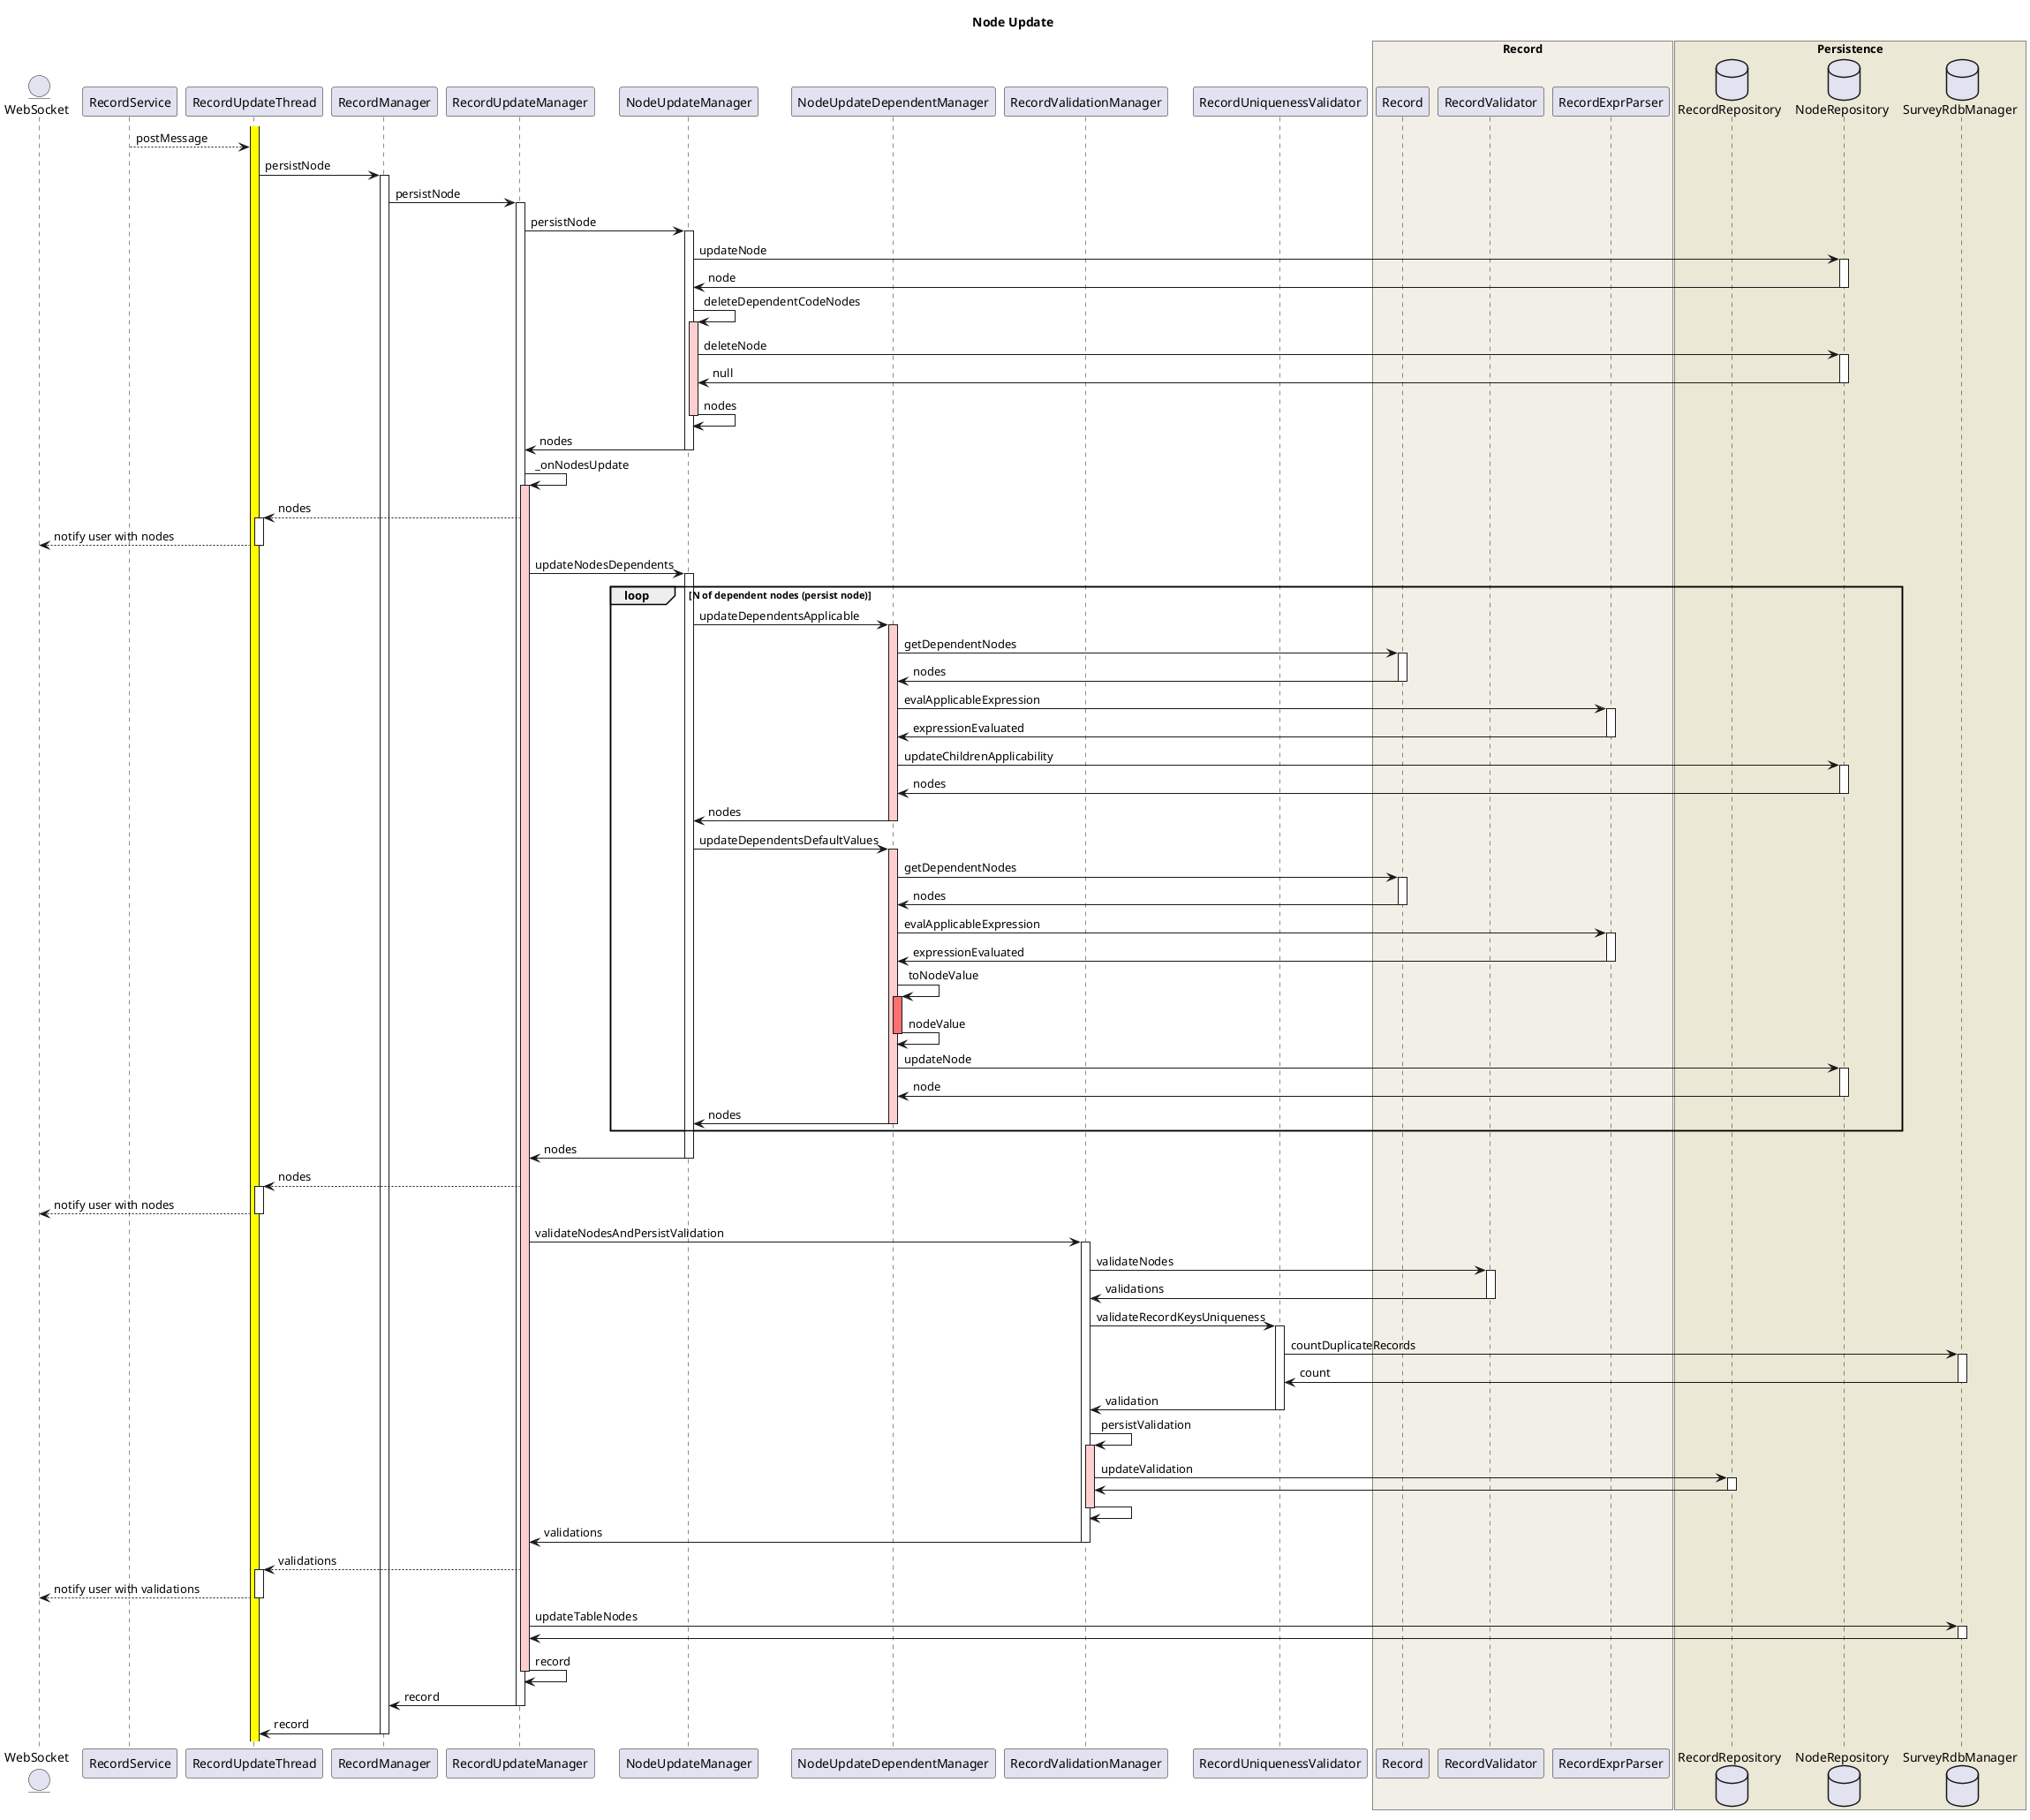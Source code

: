 @startuml

' colors:
'   level 1 : #FFCFCF
'   level 2 : #FF6F6F

' INIT
title Node Update

entity WebSocket
participant RecordService
participant RecordUpdateThread
participant RecordManager
participant RecordUpdateManager
participant NodeUpdateManager
participant NodeUpdateDependentManager
participant RecordValidationManager
participant RecordUniquenessValidator

box "Record" #f1efe6
participant Record
participant RecordValidator
participant RecordExprParser
end box

box "Persistence" #ece8d6
database RecordRepository
database NodeRepository
database SurveyRdbManager
end box

RecordUpdateThread ++  #yellow

RecordService --> RecordUpdateThread : postMessage

RecordUpdateThread -> RecordManager ++ : persistNode
    RecordManager -> RecordUpdateManager ++ : persistNode
        'RecordUpdateManager.persistNode
        RecordUpdateManager -> NodeUpdateManager ++ : persistNode
            NodeUpdateManager -> NodeRepository ++ : updateNode
                NodeRepository -> NodeUpdateManager -- : node

            NodeUpdateManager -> NodeUpdateManager ++ #FFCFCF : deleteDependentCodeNodes
                NodeUpdateManager -> NodeRepository ++ : deleteNode
                    NodeRepository -> NodeUpdateManager -- : null
                NodeUpdateManager -> NodeUpdateManager --: nodes

            NodeUpdateManager -> RecordUpdateManager -- : nodes

    'RecordUpdateManager._onNodesUpdate START
    RecordUpdateManager -> RecordUpdateManager ++ #FFCFCF: _onNodesUpdate

        RecordUpdateManager --> RecordUpdateThread ++ : nodes
            RecordUpdateThread --> WebSocket -- : notify user with nodes

        RecordUpdateManager -> NodeUpdateManager ++ : updateNodesDependents
            loop N of dependent nodes (persist node)

            '1. UPDATE APPLICABILITY
            NodeUpdateManager -> NodeUpdateDependentManager ++ #FFCFCF: updateDependentsApplicable
                NodeUpdateDependentManager -> Record ++ : getDependentNodes
                    Record -> NodeUpdateDependentManager -- : nodes
                NodeUpdateDependentManager -> RecordExprParser ++ : evalApplicableExpression
                    RecordExprParser -> NodeUpdateDependentManager -- : expressionEvaluated
                NodeUpdateDependentManager -> NodeRepository ++ : updateChildrenApplicability
                    NodeRepository -> NodeUpdateDependentManager -- : nodes
                NodeUpdateDependentManager -> NodeUpdateManager -- : nodes

             '2. UPDATE DEFAULT VALUE
             NodeUpdateManager -> NodeUpdateDependentManager ++ #FFCFCF : updateDependentsDefaultValues
                 NodeUpdateDependentManager -> Record ++ : getDependentNodes
                     Record -> NodeUpdateDependentManager -- : nodes
                 NodeUpdateDependentManager -> RecordExprParser ++ : evalApplicableExpression
                     RecordExprParser -> NodeUpdateDependentManager -- : expressionEvaluated
                 NodeUpdateDependentManager -> NodeUpdateDependentManager ++ #FF6F6F: toNodeValue
                     NodeUpdateDependentManager -> NodeUpdateDependentManager -- : nodeValue
                 NodeUpdateDependentManager -> NodeRepository ++ : updateNode
                     NodeRepository -> NodeUpdateDependentManager -- : node
                 NodeUpdateDependentManager -> NodeUpdateManager -- : nodes

            end
            NodeUpdateManager -> RecordUpdateManager -- : nodes

        RecordUpdateManager --> RecordUpdateThread ++ : nodes
            RecordUpdateThread --> WebSocket -- : notify user with nodes

        '3. UPDATE Validation
        RecordUpdateManager -> RecordValidationManager ++ : validateNodesAndPersistValidation

            '3.1 validate record nodes
            RecordValidationManager -> RecordValidator ++ : validateNodes
                RecordValidator -> RecordValidationManager -- : validations


            '3.2 validate record uniqueness
            RecordValidationManager -> RecordUniquenessValidator ++ : validateRecordKeysUniqueness
                RecordUniquenessValidator -> SurveyRdbManager ++ : countDuplicateRecords
                    SurveyRdbManager -> RecordUniquenessValidator -- : count
                RecordUniquenessValidator -> RecordValidationManager  -- : validation


            '3.3 persistValidation
            RecordValidationManager -> RecordValidationManager ++ #FFCFCF : persistValidation
                RecordValidationManager -> RecordRepository ++ : updateValidation
                    RecordRepository -> RecordValidationManager -- :
                RecordValidationManager -> RecordValidationManager -- :

            RecordValidationManager -> RecordUpdateManager -- : validations

        RecordUpdateManager --> RecordUpdateThread ++ : validations
            RecordUpdateThread --> WebSocket -- : notify user with validations

        RecordUpdateManager -> SurveyRdbManager ++ : updateTableNodes
            SurveyRdbManager -> RecordUpdateManager -- :

        'RecordUpdateManager._onNodesUpdate END
        RecordUpdateManager -> RecordUpdateManager -- : record

    RecordUpdateManager -> RecordManager -- : record
RecordManager -> RecordUpdateThread -- : record


@enduml
